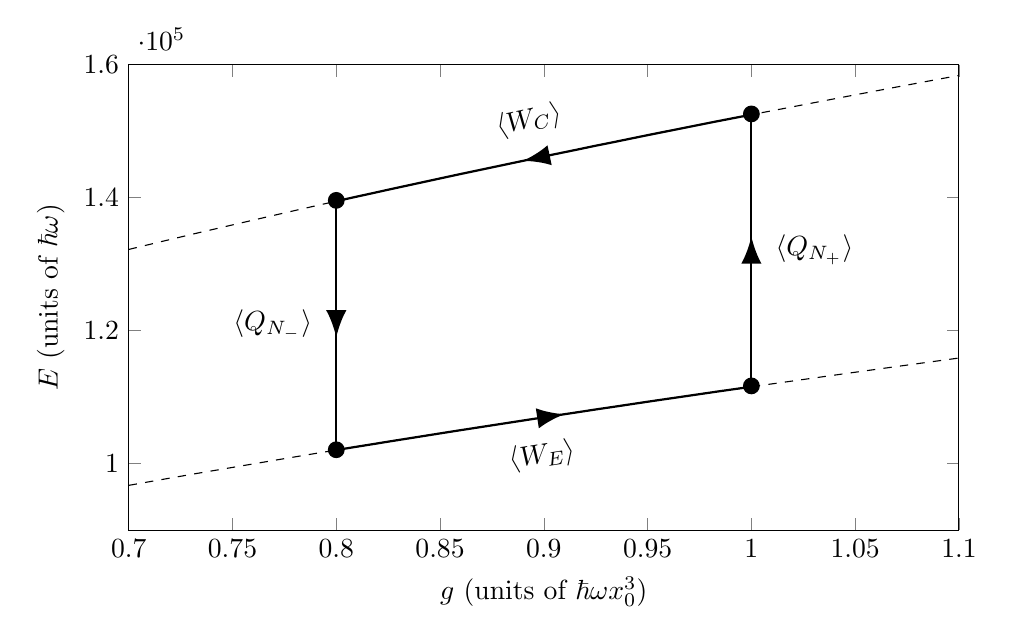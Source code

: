 \begin{tikzpicture}
\begin{axis}[%
width=\columnwidth,
height=0.618\columnwidth,
xmin=0.7,
xmax=1.1,
xlabel={$g$ (units of $\hbar\omega x_0^3$)},
ymin=90000,
ymax=160000,
ylabel={$E$ (units of $\hbar\omega$)}]
% BEC Energy in the Thomas-Fermi limit as a function of interaction 
% E = 5*N*mu/7 = 0.383*N^(7/5)*g^(2/5) ,  from mu = (15*N*g/(16*pi*sqrt(2))^(2/5)
\addplot[dashed,domain={0.7:1.1}]{0.383*1e4^(7/5)*x^(2/5)}; % N = 10 000
\addplot[dashed,domain={0.7:1.1}]{0.383*8e3^(7/5)*x^(2/5)}; % N = 8 000
% Compression Stroke at N = 10 000
\addplot[thick,domain={0.8:1},postaction={decorate,decoration={markings,mark= at position 0.45 with {\arrow[scale=1.5,rotate=180]{Latex}}}}]{0.383*1e4^(7/5)*x^(2/5)} node[above=5pt,sloped,pos=.5] {$\langle W_C\rangle$};
% Expansion Stroke at N = 8 000
\addplot[thick,domain={0.8:1},postaction={decorate,decoration={markings,mark= at position 0.55 with {\arrow[scale=1.5]{Latex}}}}]{0.383*8e3^(7/5)*x^(2/5)} node[below=5pt,sloped,pos=.5] {$\langle W_E\rangle$};;
% Cooling Stroke 
\draw[thick,postaction={decorate,decoration={markings,mark= at position 0.55 with {\arrow[scale=1.5]{Latex}}}}] (axis cs:1,1.117e5) -- (axis cs:1,1.526e5) node[right=5pt,pos=.5] {$\langle Q_{N_+}\rangle$}; 
% Heating Stroke 
\draw[thick,postaction={decorate,decoration={markings,mark= at position 0.55 with {\arrow[scale=1.5]{Latex}}}}] (axis cs:0.8,1.396e5) -- (axis cs:0.8,1.021e5) node[left=5pt,pos=.5] {$\langle Q_{N_-}\rangle$}; ;
% Circle End Points 
\node[color=black,shape=circle,draw=black,fill=black,inner sep=2pt] at (axis cs:0.8,1.021e5) {};
\node[color=black,shape=circle,draw=black,fill=black,inner sep=2pt] at (axis cs:0.8,1.396e5) {};
\node[color=black,shape=circle,draw=black,fill=black,inner sep=2pt] at (axis cs:1,1.117e5) {};
\node[color=black,shape=circle,draw=black,fill=black,inner sep=2pt] at (axis cs:1,1.526e5) {};
\end{axis}
\end{tikzpicture}